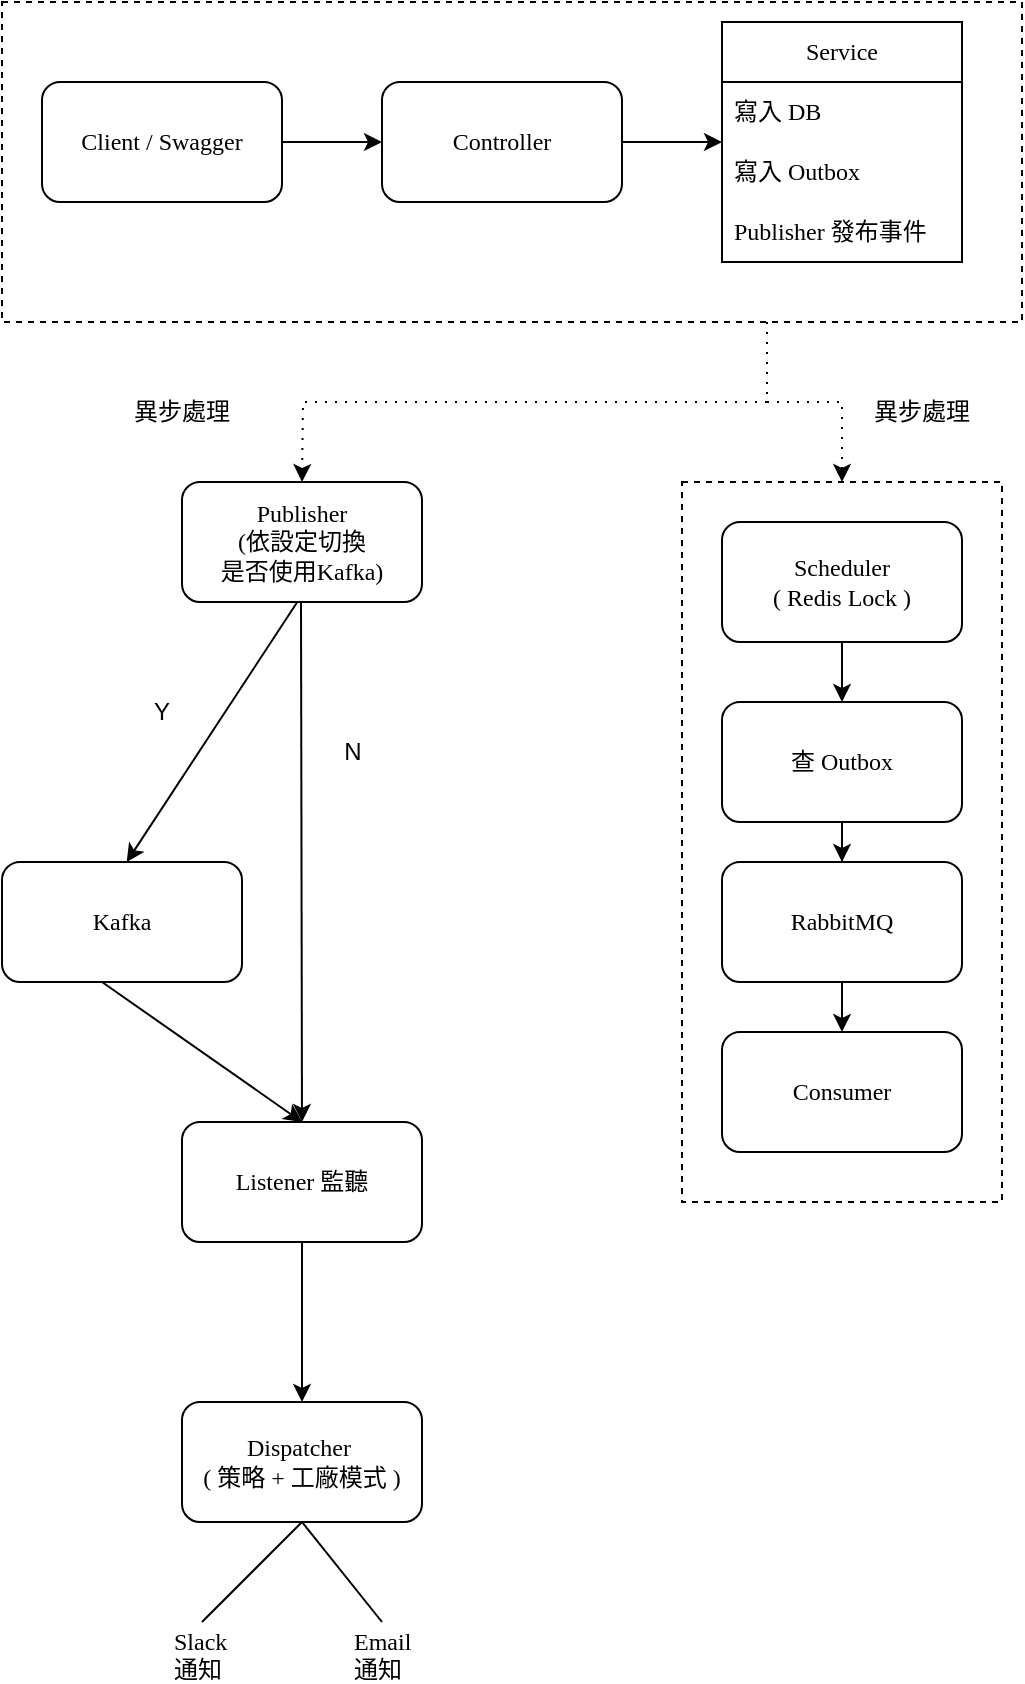 <mxfile version="28.0.5">
  <diagram name="第 1 页" id="TieCnEsrPtmezmL9pHrA">
    <mxGraphModel dx="1426" dy="863" grid="1" gridSize="10" guides="1" tooltips="1" connect="1" arrows="1" fold="1" page="1" pageScale="1" pageWidth="827" pageHeight="1169" math="0" shadow="0">
      <root>
        <mxCell id="0" />
        <mxCell id="1" parent="0" />
        <mxCell id="r3I_f0I10Q7XxRKtN0YL-39" style="edgeStyle=orthogonalEdgeStyle;rounded=0;orthogonalLoop=1;jettySize=auto;html=1;exitX=0.75;exitY=1;exitDx=0;exitDy=0;entryX=0.5;entryY=0;entryDx=0;entryDy=0;dashed=1;dashPattern=1 4;" parent="1" source="r3I_f0I10Q7XxRKtN0YL-2" edge="1">
          <mxGeometry relative="1" as="geometry">
            <mxPoint x="190" y="280" as="targetPoint" />
          </mxGeometry>
        </mxCell>
        <mxCell id="r3I_f0I10Q7XxRKtN0YL-40" style="edgeStyle=orthogonalEdgeStyle;rounded=0;orthogonalLoop=1;jettySize=auto;html=1;exitX=0.75;exitY=1;exitDx=0;exitDy=0;entryX=0.5;entryY=0;entryDx=0;entryDy=0;dashed=1;dashPattern=1 4;" parent="1" source="r3I_f0I10Q7XxRKtN0YL-2" target="r3I_f0I10Q7XxRKtN0YL-27" edge="1">
          <mxGeometry relative="1" as="geometry" />
        </mxCell>
        <mxCell id="r3I_f0I10Q7XxRKtN0YL-2" value="" style="rounded=0;whiteSpace=wrap;html=1;dashed=1;" parent="1" vertex="1">
          <mxGeometry x="40" y="40" width="510" height="160" as="geometry" />
        </mxCell>
        <mxCell id="r3I_f0I10Q7XxRKtN0YL-5" value="" style="edgeStyle=orthogonalEdgeStyle;rounded=0;orthogonalLoop=1;jettySize=auto;html=1;" parent="1" source="r3I_f0I10Q7XxRKtN0YL-3" target="r3I_f0I10Q7XxRKtN0YL-4" edge="1">
          <mxGeometry relative="1" as="geometry" />
        </mxCell>
        <mxCell id="r3I_f0I10Q7XxRKtN0YL-3" value="Client / Swagger" style="rounded=1;whiteSpace=wrap;html=1;fontFamily=Verdana;" parent="1" vertex="1">
          <mxGeometry x="60" y="80" width="120" height="60" as="geometry" />
        </mxCell>
        <mxCell id="r3I_f0I10Q7XxRKtN0YL-18" value="" style="edgeStyle=orthogonalEdgeStyle;rounded=0;orthogonalLoop=1;jettySize=auto;html=1;" parent="1" source="r3I_f0I10Q7XxRKtN0YL-4" edge="1">
          <mxGeometry relative="1" as="geometry">
            <mxPoint x="400" y="110" as="targetPoint" />
          </mxGeometry>
        </mxCell>
        <mxCell id="r3I_f0I10Q7XxRKtN0YL-4" value="Controller" style="rounded=1;whiteSpace=wrap;html=1;fontFamily=Verdana;" parent="1" vertex="1">
          <mxGeometry x="230" y="80" width="120" height="60" as="geometry" />
        </mxCell>
        <mxCell id="r3I_f0I10Q7XxRKtN0YL-10" value="Service" style="swimlane;fontStyle=0;childLayout=stackLayout;horizontal=1;startSize=30;horizontalStack=0;resizeParent=1;resizeParentMax=0;resizeLast=0;collapsible=1;marginBottom=0;whiteSpace=wrap;html=1;fontFamily=Verdana;" parent="1" vertex="1">
          <mxGeometry x="400" y="50" width="120" height="120" as="geometry">
            <mxRectangle x="60" y="260" width="80" height="30" as="alternateBounds" />
          </mxGeometry>
        </mxCell>
        <mxCell id="r3I_f0I10Q7XxRKtN0YL-11" value="寫入 DB" style="text;strokeColor=none;fillColor=none;align=left;verticalAlign=middle;spacingLeft=4;spacingRight=4;overflow=hidden;points=[[0,0.5],[1,0.5]];portConstraint=eastwest;rotatable=0;whiteSpace=wrap;html=1;fontFamily=Verdana;" parent="r3I_f0I10Q7XxRKtN0YL-10" vertex="1">
          <mxGeometry y="30" width="120" height="30" as="geometry" />
        </mxCell>
        <mxCell id="r3I_f0I10Q7XxRKtN0YL-12" value="寫入 Outbox" style="text;strokeColor=none;fillColor=none;align=left;verticalAlign=middle;spacingLeft=4;spacingRight=4;overflow=hidden;points=[[0,0.5],[1,0.5]];portConstraint=eastwest;rotatable=0;whiteSpace=wrap;html=1;fontFamily=Verdana;" parent="r3I_f0I10Q7XxRKtN0YL-10" vertex="1">
          <mxGeometry y="60" width="120" height="30" as="geometry" />
        </mxCell>
        <mxCell id="r3I_f0I10Q7XxRKtN0YL-13" value="Publisher 發布事件" style="text;strokeColor=none;fillColor=none;align=left;verticalAlign=middle;spacingLeft=4;spacingRight=4;overflow=hidden;points=[[0,0.5],[1,0.5]];portConstraint=eastwest;rotatable=0;whiteSpace=wrap;html=1;fontFamily=Verdana;" parent="r3I_f0I10Q7XxRKtN0YL-10" vertex="1">
          <mxGeometry y="90" width="120" height="30" as="geometry" />
        </mxCell>
        <mxCell id="r3I_f0I10Q7XxRKtN0YL-20" value="Listener 監聽" style="rounded=1;whiteSpace=wrap;html=1;fontFamily=Verdana;" parent="1" vertex="1">
          <mxGeometry x="130" y="600" width="120" height="60" as="geometry" />
        </mxCell>
        <mxCell id="r3I_f0I10Q7XxRKtN0YL-21" value="Dispatcher&amp;nbsp;&lt;div&gt;( 策略 + 工廠模式 )&lt;/div&gt;" style="rounded=1;whiteSpace=wrap;html=1;fontFamily=Verdana;" parent="1" vertex="1">
          <mxGeometry x="130" y="740" width="120" height="60" as="geometry" />
        </mxCell>
        <mxCell id="r3I_f0I10Q7XxRKtN0YL-23" value="Slack 通知" style="text;strokeColor=none;fillColor=none;align=left;verticalAlign=middle;spacingLeft=4;spacingRight=4;overflow=hidden;points=[[0,0.5],[1,0.5]];portConstraint=eastwest;rotatable=0;whiteSpace=wrap;html=1;fontFamily=Verdana;" parent="1" vertex="1">
          <mxGeometry x="120" y="850" width="50" height="30" as="geometry" />
        </mxCell>
        <mxCell id="r3I_f0I10Q7XxRKtN0YL-24" value="Email&lt;div&gt;通知&lt;/div&gt;" style="text;strokeColor=none;fillColor=none;align=left;verticalAlign=middle;spacingLeft=4;spacingRight=4;overflow=hidden;points=[[0,0.5],[1,0.5]];portConstraint=eastwest;rotatable=0;whiteSpace=wrap;html=1;fontFamily=Verdana;" parent="1" vertex="1">
          <mxGeometry x="210" y="850" width="50" height="30" as="geometry" />
        </mxCell>
        <mxCell id="r3I_f0I10Q7XxRKtN0YL-27" value="" style="rounded=0;whiteSpace=wrap;html=1;dashed=1;movable=1;resizable=1;rotatable=1;deletable=1;editable=1;locked=0;connectable=1;" parent="1" vertex="1">
          <mxGeometry x="380" y="280" width="160" height="360" as="geometry" />
        </mxCell>
        <mxCell id="r3I_f0I10Q7XxRKtN0YL-35" value="" style="edgeStyle=orthogonalEdgeStyle;rounded=0;orthogonalLoop=1;jettySize=auto;html=1;" parent="1" source="r3I_f0I10Q7XxRKtN0YL-28" target="r3I_f0I10Q7XxRKtN0YL-29" edge="1">
          <mxGeometry relative="1" as="geometry" />
        </mxCell>
        <mxCell id="r3I_f0I10Q7XxRKtN0YL-28" value="Scheduler&lt;div&gt;( Redis Lock )&lt;/div&gt;" style="rounded=1;whiteSpace=wrap;html=1;fontFamily=Verdana;" parent="1" vertex="1">
          <mxGeometry x="400" y="300" width="120" height="60" as="geometry" />
        </mxCell>
        <mxCell id="r3I_f0I10Q7XxRKtN0YL-37" value="" style="edgeStyle=orthogonalEdgeStyle;rounded=0;orthogonalLoop=1;jettySize=auto;html=1;" parent="1" source="r3I_f0I10Q7XxRKtN0YL-29" target="r3I_f0I10Q7XxRKtN0YL-30" edge="1">
          <mxGeometry relative="1" as="geometry" />
        </mxCell>
        <mxCell id="r3I_f0I10Q7XxRKtN0YL-29" value="查 Outbox" style="rounded=1;whiteSpace=wrap;html=1;fontFamily=Verdana;" parent="1" vertex="1">
          <mxGeometry x="400" y="390" width="120" height="60" as="geometry" />
        </mxCell>
        <mxCell id="r3I_f0I10Q7XxRKtN0YL-38" value="" style="edgeStyle=orthogonalEdgeStyle;rounded=0;orthogonalLoop=1;jettySize=auto;html=1;" parent="1" source="r3I_f0I10Q7XxRKtN0YL-30" target="r3I_f0I10Q7XxRKtN0YL-31" edge="1">
          <mxGeometry relative="1" as="geometry" />
        </mxCell>
        <mxCell id="r3I_f0I10Q7XxRKtN0YL-30" value="RabbitMQ" style="rounded=1;whiteSpace=wrap;html=1;fontFamily=Verdana;" parent="1" vertex="1">
          <mxGeometry x="400" y="470" width="120" height="60" as="geometry" />
        </mxCell>
        <mxCell id="r3I_f0I10Q7XxRKtN0YL-31" value="Consumer" style="rounded=1;whiteSpace=wrap;html=1;fontFamily=Verdana;" parent="1" vertex="1">
          <mxGeometry x="400" y="555" width="120" height="60" as="geometry" />
        </mxCell>
        <mxCell id="r3I_f0I10Q7XxRKtN0YL-42" value="異步處理" style="text;strokeColor=none;fillColor=none;align=left;verticalAlign=middle;spacingLeft=4;spacingRight=4;overflow=hidden;points=[[0,0.5],[1,0.5]];portConstraint=eastwest;rotatable=0;whiteSpace=wrap;html=1;fontFamily=Verdana;" parent="1" vertex="1">
          <mxGeometry x="470" y="230" width="80" height="30" as="geometry" />
        </mxCell>
        <mxCell id="r3I_f0I10Q7XxRKtN0YL-41" value="異步處理" style="text;strokeColor=none;fillColor=none;align=left;verticalAlign=middle;spacingLeft=4;spacingRight=4;overflow=hidden;points=[[0,0.5],[1,0.5]];portConstraint=eastwest;rotatable=0;whiteSpace=wrap;html=1;fontFamily=Verdana;" parent="1" vertex="1">
          <mxGeometry x="100" y="230" width="80" height="30" as="geometry" />
        </mxCell>
        <mxCell id="Dx_ExBJ0YeYtrE6EmDOO-2" value="Publisher&lt;div&gt;(依設定切換&lt;/div&gt;&lt;div&gt;是否使用Kafka)&lt;/div&gt;" style="rounded=1;whiteSpace=wrap;html=1;fontFamily=Verdana;" vertex="1" parent="1">
          <mxGeometry x="130" y="280" width="120" height="60" as="geometry" />
        </mxCell>
        <mxCell id="Dx_ExBJ0YeYtrE6EmDOO-6" value="Kafka" style="rounded=1;whiteSpace=wrap;html=1;fontFamily=Verdana;" vertex="1" parent="1">
          <mxGeometry x="40" y="470" width="120" height="60" as="geometry" />
        </mxCell>
        <mxCell id="Dx_ExBJ0YeYtrE6EmDOO-9" value="" style="endArrow=classic;html=1;rounded=0;exitX=0.5;exitY=1;exitDx=0;exitDy=0;" edge="1" parent="1">
          <mxGeometry width="50" height="50" relative="1" as="geometry">
            <mxPoint x="187.66" y="340" as="sourcePoint" />
            <mxPoint x="102.347" y="470" as="targetPoint" />
          </mxGeometry>
        </mxCell>
        <mxCell id="Dx_ExBJ0YeYtrE6EmDOO-10" value="" style="endArrow=classic;html=1;rounded=0;entryX=0.5;entryY=0;entryDx=0;entryDy=0;" edge="1" parent="1">
          <mxGeometry width="50" height="50" relative="1" as="geometry">
            <mxPoint x="189.5" y="340" as="sourcePoint" />
            <mxPoint x="190" y="600" as="targetPoint" />
          </mxGeometry>
        </mxCell>
        <mxCell id="Dx_ExBJ0YeYtrE6EmDOO-11" value="" style="endArrow=classic;html=1;rounded=0;" edge="1" parent="1">
          <mxGeometry width="50" height="50" relative="1" as="geometry">
            <mxPoint x="90" y="530" as="sourcePoint" />
            <mxPoint x="190" y="600" as="targetPoint" />
          </mxGeometry>
        </mxCell>
        <mxCell id="Dx_ExBJ0YeYtrE6EmDOO-12" value="" style="endArrow=none;html=1;rounded=0;" edge="1" parent="1">
          <mxGeometry width="50" height="50" relative="1" as="geometry">
            <mxPoint x="140" y="850" as="sourcePoint" />
            <mxPoint x="190" y="800" as="targetPoint" />
          </mxGeometry>
        </mxCell>
        <mxCell id="Dx_ExBJ0YeYtrE6EmDOO-14" value="" style="endArrow=none;html=1;rounded=0;" edge="1" parent="1">
          <mxGeometry width="50" height="50" relative="1" as="geometry">
            <mxPoint x="230" y="850" as="sourcePoint" />
            <mxPoint x="190" y="800" as="targetPoint" />
          </mxGeometry>
        </mxCell>
        <mxCell id="Dx_ExBJ0YeYtrE6EmDOO-15" value="Y" style="text;html=1;align=center;verticalAlign=middle;whiteSpace=wrap;rounded=0;" vertex="1" parent="1">
          <mxGeometry x="90" y="380" width="60" height="30" as="geometry" />
        </mxCell>
        <mxCell id="Dx_ExBJ0YeYtrE6EmDOO-16" value="N" style="text;html=1;align=center;verticalAlign=middle;resizable=0;points=[];autosize=1;strokeColor=none;fillColor=none;" vertex="1" parent="1">
          <mxGeometry x="200" y="400" width="30" height="30" as="geometry" />
        </mxCell>
        <mxCell id="Dx_ExBJ0YeYtrE6EmDOO-18" value="" style="endArrow=classic;html=1;rounded=0;entryX=0.5;entryY=0;entryDx=0;entryDy=0;exitX=0.5;exitY=1;exitDx=0;exitDy=0;" edge="1" parent="1" source="r3I_f0I10Q7XxRKtN0YL-20" target="r3I_f0I10Q7XxRKtN0YL-21">
          <mxGeometry width="50" height="50" relative="1" as="geometry">
            <mxPoint x="160" y="690" as="sourcePoint" />
            <mxPoint x="190" y="730" as="targetPoint" />
          </mxGeometry>
        </mxCell>
      </root>
    </mxGraphModel>
  </diagram>
</mxfile>
